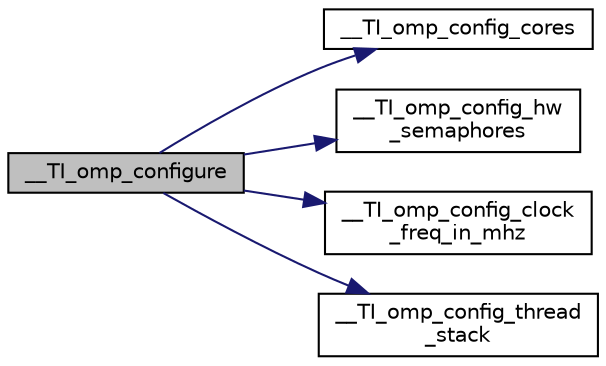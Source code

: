 digraph "__TI_omp_configure"
{
  edge [fontname="Helvetica",fontsize="10",labelfontname="Helvetica",labelfontsize="10"];
  node [fontname="Helvetica",fontsize="10",shape=record];
  rankdir="LR";
  Node1 [label="__TI_omp_configure",height=0.2,width=0.4,color="black", fillcolor="grey75", style="filled", fontcolor="black"];
  Node1 -> Node2 [color="midnightblue",fontsize="10",style="solid",fontname="Helvetica"];
  Node2 [label="__TI_omp_config_cores",height=0.2,width=0.4,color="black", fillcolor="white", style="filled",URL="$group__omp__config__helper.html#gafc007040ac8a2546481d11cf434e1e69",tooltip="Configure number of cores available to OpenMP runtime and the index of the master core..."];
  Node1 -> Node3 [color="midnightblue",fontsize="10",style="solid",fontname="Helvetica"];
  Node3 [label="__TI_omp_config_hw\l_semaphores",height=0.2,width=0.4,color="black", fillcolor="white", style="filled",URL="$group__omp__config__helper.html#ga0346e7c6abd9c7a63182ba79e2c52276",tooltip="Configure location of hardware queues used by Open Event Machine. "];
  Node1 -> Node4 [color="midnightblue",fontsize="10",style="solid",fontname="Helvetica"];
  Node4 [label="__TI_omp_config_clock\l_freq_in_mhz",height=0.2,width=0.4,color="black", fillcolor="white", style="filled",URL="$group__omp__config__helper.html#gad58cc00a668b78f7124814286c47d681",tooltip="Configure the device core frequency. "];
  Node1 -> Node5 [color="midnightblue",fontsize="10",style="solid",fontname="Helvetica"];
  Node5 [label="__TI_omp_config_thread\l_stack",height=0.2,width=0.4,color="black", fillcolor="white", style="filled",URL="$group__omp__config__helper.html#ga8fb40df668310a95ebf6ee12f7ea1714",tooltip="Configure location of Thread Stacks. "];
}
